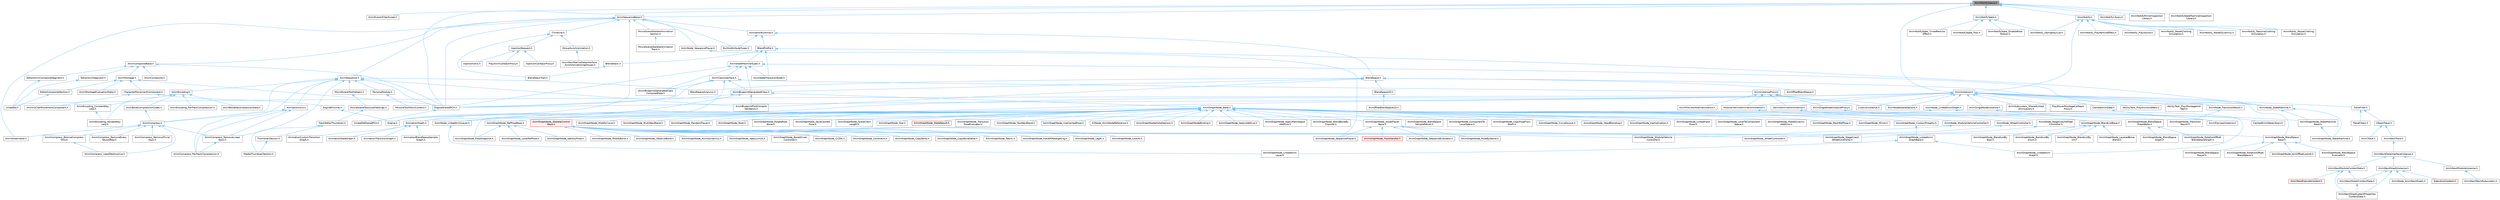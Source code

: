 digraph "AnimNotifyQueue.h"
{
 // INTERACTIVE_SVG=YES
 // LATEX_PDF_SIZE
  bgcolor="transparent";
  edge [fontname=Helvetica,fontsize=10,labelfontname=Helvetica,labelfontsize=10];
  node [fontname=Helvetica,fontsize=10,shape=box,height=0.2,width=0.4];
  Node1 [id="Node000001",label="AnimNotifyQueue.h",height=0.2,width=0.4,color="gray40", fillcolor="grey60", style="filled", fontcolor="black",tooltip=" "];
  Node1 -> Node2 [id="edge1_Node000001_Node000002",dir="back",color="steelblue1",style="solid",tooltip=" "];
  Node2 [id="Node000002",label="AnimEventsFilterScope.h",height=0.2,width=0.4,color="grey40", fillcolor="white", style="filled",URL="$db/d08/AnimEventsFilterScope_8h.html",tooltip=" "];
  Node1 -> Node3 [id="edge2_Node000001_Node000003",dir="back",color="steelblue1",style="solid",tooltip=" "];
  Node3 [id="Node000003",label="AnimInstance.h",height=0.2,width=0.4,color="grey40", fillcolor="white", style="filled",URL="$df/da0/AnimInstance_8h.html",tooltip=" "];
  Node3 -> Node4 [id="edge3_Node000003_Node000004",dir="back",color="steelblue1",style="solid",tooltip=" "];
  Node4 [id="Node000004",label="AbilityTask_PlayAnimAndWait.h",height=0.2,width=0.4,color="grey40", fillcolor="white", style="filled",URL="$d4/d50/AbilityTask__PlayAnimAndWait_8h.html",tooltip=" "];
  Node3 -> Node5 [id="edge4_Node000003_Node000005",dir="back",color="steelblue1",style="solid",tooltip=" "];
  Node5 [id="Node000005",label="AbilityTask_PlayMontageAnd\lWait.h",height=0.2,width=0.4,color="grey40", fillcolor="white", style="filled",URL="$de/d05/AbilityTask__PlayMontageAndWait_8h.html",tooltip=" "];
  Node3 -> Node6 [id="edge5_Node000003_Node000006",dir="back",color="steelblue1",style="solid",tooltip=" "];
  Node6 [id="Node000006",label="AnimNodeAlphaOptions.h",height=0.2,width=0.4,color="grey40", fillcolor="white", style="filled",URL="$df/d96/AnimNodeAlphaOptions_8h.html",tooltip=" "];
  Node3 -> Node7 [id="edge6_Node000003_Node000007",dir="back",color="steelblue1",style="solid",tooltip=" "];
  Node7 [id="Node000007",label="AnimNode_LinkedAnimGraph.h",height=0.2,width=0.4,color="grey40", fillcolor="white", style="filled",URL="$d8/d5e/AnimNode__LinkedAnimGraph_8h.html",tooltip=" "];
  Node7 -> Node8 [id="edge7_Node000007_Node000008",dir="back",color="steelblue1",style="solid",tooltip=" "];
  Node8 [id="Node000008",label="AnimGraphNode_LinkedAnim\lGraph.h",height=0.2,width=0.4,color="grey40", fillcolor="white", style="filled",URL="$da/dd5/AnimGraphNode__LinkedAnimGraph_8h.html",tooltip=" "];
  Node7 -> Node9 [id="edge8_Node000007_Node000009",dir="back",color="steelblue1",style="solid",tooltip=" "];
  Node9 [id="Node000009",label="AnimNode_LinkedAnimLayer.h",height=0.2,width=0.4,color="grey40", fillcolor="white", style="filled",URL="$da/d11/AnimNode__LinkedAnimLayer_8h.html",tooltip=" "];
  Node9 -> Node10 [id="edge9_Node000009_Node000010",dir="back",color="steelblue1",style="solid",tooltip=" "];
  Node10 [id="Node000010",label="AnimGraphNode_LinkedAnim\lLayer.h",height=0.2,width=0.4,color="grey40", fillcolor="white", style="filled",URL="$dc/d51/AnimGraphNode__LinkedAnimLayer_8h.html",tooltip=" "];
  Node3 -> Node9 [id="edge10_Node000003_Node000009",dir="back",color="steelblue1",style="solid",tooltip=" "];
  Node3 -> Node11 [id="edge11_Node000003_Node000011",dir="back",color="steelblue1",style="solid",tooltip=" "];
  Node11 [id="Node000011",label="AnimNode_StateMachine.h",height=0.2,width=0.4,color="grey40", fillcolor="white", style="filled",URL="$df/d8f/AnimNode__StateMachine_8h.html",tooltip=" "];
  Node11 -> Node12 [id="edge12_Node000011_Node000012",dir="back",color="steelblue1",style="solid",tooltip=" "];
  Node12 [id="Node000012",label="AnimGraphNode_StateMachine.h",height=0.2,width=0.4,color="grey40", fillcolor="white", style="filled",URL="$d9/d4d/AnimGraphNode__StateMachine_8h.html",tooltip=" "];
  Node11 -> Node13 [id="edge13_Node000011_Node000013",dir="back",color="steelblue1",style="solid",tooltip=" "];
  Node13 [id="Node000013",label="AnimGraphNode_StateMachine\lBase.h",height=0.2,width=0.4,color="grey40", fillcolor="white", style="filled",URL="$dc/d11/AnimGraphNode__StateMachineBase_8h.html",tooltip=" "];
  Node13 -> Node12 [id="edge14_Node000013_Node000012",dir="back",color="steelblue1",style="solid",tooltip=" "];
  Node3 -> Node14 [id="edge15_Node000003_Node000014",dir="back",color="steelblue1",style="solid",tooltip=" "];
  Node14 [id="Node000014",label="AnimNode_TransitionResult.h",height=0.2,width=0.4,color="grey40", fillcolor="white", style="filled",URL="$d7/d1b/AnimNode__TransitionResult_8h.html",tooltip=" "];
  Node14 -> Node15 [id="edge16_Node000014_Node000015",dir="back",color="steelblue1",style="solid",tooltip=" "];
  Node15 [id="Node000015",label="AnimGraphNode_Transition\lResult.h",height=0.2,width=0.4,color="grey40", fillcolor="white", style="filled",URL="$d7/d74/AnimGraphNode__TransitionResult_8h.html",tooltip=" "];
  Node3 -> Node16 [id="edge17_Node000003_Node000016",dir="back",color="steelblue1",style="solid",tooltip=" "];
  Node16 [id="Node000016",label="AnimSingleNodeInstance.h",height=0.2,width=0.4,color="grey40", fillcolor="white", style="filled",URL="$d1/df1/AnimSingleNodeInstance_8h.html",tooltip=" "];
  Node16 -> Node17 [id="edge18_Node000016_Node000017",dir="back",color="steelblue1",style="solid",tooltip=" "];
  Node17 [id="Node000017",label="AnimPreviewInstance.h",height=0.2,width=0.4,color="grey40", fillcolor="white", style="filled",URL="$d1/d84/AnimPreviewInstance_8h.html",tooltip=" "];
  Node3 -> Node18 [id="edge19_Node000003_Node000018",dir="back",color="steelblue1",style="solid",tooltip=" "];
  Node18 [id="Node000018",label="AnimSubsystem_SharedLinked\lAnimLayers.h",height=0.2,width=0.4,color="grey40", fillcolor="white", style="filled",URL="$d4/d47/AnimSubsystem__SharedLinkedAnimLayers_8h.html",tooltip=" "];
  Node3 -> Node19 [id="edge20_Node000003_Node000019",dir="back",color="steelblue1",style="solid",tooltip=" "];
  Node19 [id="Node000019",label="CachedAnimData.h",height=0.2,width=0.4,color="grey40", fillcolor="white", style="filled",URL="$dc/ddf/CachedAnimData_8h.html",tooltip=" "];
  Node19 -> Node20 [id="edge21_Node000019_Node000020",dir="back",color="steelblue1",style="solid",tooltip=" "];
  Node20 [id="Node000020",label="CachedAnimDataLibrary.h",height=0.2,width=0.4,color="grey40", fillcolor="white", style="filled",URL="$d2/dd7/CachedAnimDataLibrary_8h.html",tooltip=" "];
  Node3 -> Node21 [id="edge22_Node000003_Node000021",dir="back",color="steelblue1",style="solid",tooltip=" "];
  Node21 [id="Node000021",label="Engine.h",height=0.2,width=0.4,color="grey40", fillcolor="white", style="filled",URL="$d1/d34/Public_2Engine_8h.html",tooltip=" "];
  Node3 -> Node22 [id="edge23_Node000003_Node000022",dir="back",color="steelblue1",style="solid",tooltip=" "];
  Node22 [id="Node000022",label="EngineSharedPCH.h",height=0.2,width=0.4,color="grey40", fillcolor="white", style="filled",URL="$dc/dbb/EngineSharedPCH_8h.html",tooltip=" "];
  Node22 -> Node23 [id="edge24_Node000022_Node000023",dir="back",color="steelblue1",style="solid",tooltip=" "];
  Node23 [id="Node000023",label="UnrealEdSharedPCH.h",height=0.2,width=0.4,color="grey40", fillcolor="white", style="filled",URL="$d1/de6/UnrealEdSharedPCH_8h.html",tooltip=" "];
  Node3 -> Node24 [id="edge25_Node000003_Node000024",dir="back",color="steelblue1",style="solid",tooltip=" "];
  Node24 [id="Node000024",label="LiveLinkInstance.h",height=0.2,width=0.4,color="grey40", fillcolor="white", style="filled",URL="$d5/d97/LiveLinkInstance_8h.html",tooltip=" "];
  Node3 -> Node25 [id="edge26_Node000003_Node000025",dir="back",color="steelblue1",style="solid",tooltip=" "];
  Node25 [id="Node000025",label="ModularVehicleAnimationInstance.h",height=0.2,width=0.4,color="grey40", fillcolor="white", style="filled",URL="$d9/d14/ModularVehicleAnimationInstance_8h.html",tooltip=" "];
  Node25 -> Node26 [id="edge27_Node000025_Node000026",dir="back",color="steelblue1",style="solid",tooltip=" "];
  Node26 [id="Node000026",label="AnimNode_ModularVehicleController.h",height=0.2,width=0.4,color="grey40", fillcolor="white", style="filled",URL="$d8/d10/AnimNode__ModularVehicleController_8h.html",tooltip=" "];
  Node26 -> Node27 [id="edge28_Node000026_Node000027",dir="back",color="steelblue1",style="solid",tooltip=" "];
  Node27 [id="Node000027",label="AnimGraphNode_ModularVehicle\lController.h",height=0.2,width=0.4,color="grey40", fillcolor="white", style="filled",URL="$d3/d04/AnimGraphNode__ModularVehicleController_8h.html",tooltip=" "];
  Node3 -> Node28 [id="edge29_Node000003_Node000028",dir="back",color="steelblue1",style="solid",tooltip=" "];
  Node28 [id="Node000028",label="PlayMoverMontageCallback\lProxy.h",height=0.2,width=0.4,color="grey40", fillcolor="white", style="filled",URL="$d5/d5a/PlayMoverMontageCallbackProxy_8h.html",tooltip=" "];
  Node3 -> Node29 [id="edge30_Node000003_Node000029",dir="back",color="steelblue1",style="solid",tooltip=" "];
  Node29 [id="Node000029",label="TraceFilter.h",height=0.2,width=0.4,color="grey40", fillcolor="white", style="filled",URL="$de/dc1/TraceFilter_8h.html",tooltip=" "];
  Node29 -> Node30 [id="edge31_Node000029_Node000030",dir="back",color="steelblue1",style="solid",tooltip=" "];
  Node30 [id="Node000030",label="ObjectTrace.h",height=0.2,width=0.4,color="grey40", fillcolor="white", style="filled",URL="$d5/d70/ObjectTrace_8h.html",tooltip=" "];
  Node30 -> Node31 [id="edge32_Node000030_Node000031",dir="back",color="steelblue1",style="solid",tooltip=" "];
  Node31 [id="Node000031",label="AnimNextTrace.h",height=0.2,width=0.4,color="grey40", fillcolor="white", style="filled",URL="$d5/d1d/AnimNextTrace_8h.html",tooltip=" "];
  Node31 -> Node32 [id="edge33_Node000031_Node000032",dir="back",color="steelblue1",style="solid",tooltip=" "];
  Node32 [id="Node000032",label="AnimNextDataInterfaceInstance.h",height=0.2,width=0.4,color="grey40", fillcolor="white", style="filled",URL="$d4/dc0/AnimNextDataInterfaceInstance_8h.html",tooltip=" "];
  Node32 -> Node33 [id="edge34_Node000032_Node000033",dir="back",color="steelblue1",style="solid",tooltip=" "];
  Node33 [id="Node000033",label="AnimNextGraphInstance.h",height=0.2,width=0.4,color="grey40", fillcolor="white", style="filled",URL="$df/d5e/AnimNextGraphInstance_8h.html",tooltip=" "];
  Node33 -> Node34 [id="edge35_Node000033_Node000034",dir="back",color="steelblue1",style="solid",tooltip=" "];
  Node34 [id="Node000034",label="AnimNextGraphContextData.h",height=0.2,width=0.4,color="grey40", fillcolor="white", style="filled",URL="$d6/d0a/AnimNextGraphContextData_8h.html",tooltip=" "];
  Node34 -> Node35 [id="edge36_Node000034_Node000035",dir="back",color="steelblue1",style="solid",tooltip=" "];
  Node35 [id="Node000035",label="AnimNextGraphLatentProperties\lContextData.h",height=0.2,width=0.4,color="grey40", fillcolor="white", style="filled",URL="$da/d49/AnimNextGraphLatentPropertiesContextData_8h.html",tooltip=" "];
  Node33 -> Node35 [id="edge37_Node000033_Node000035",dir="back",color="steelblue1",style="solid",tooltip=" "];
  Node33 -> Node36 [id="edge38_Node000033_Node000036",dir="back",color="steelblue1",style="solid",tooltip=" "];
  Node36 [id="Node000036",label="AnimNode_AnimNextGraph.h",height=0.2,width=0.4,color="grey40", fillcolor="white", style="filled",URL="$d5/d20/AnimNode__AnimNextGraph_8h.html",tooltip=" "];
  Node33 -> Node37 [id="edge39_Node000033_Node000037",dir="back",color="steelblue1",style="solid",tooltip=" "];
  Node37 [id="Node000037",label="ExecutionContext.h",height=0.2,width=0.4,color="red", fillcolor="#FFF0F0", style="filled",URL="$d2/da1/ExecutionContext_8h.html",tooltip=" "];
  Node32 -> Node47 [id="edge40_Node000032_Node000047",dir="back",color="steelblue1",style="solid",tooltip=" "];
  Node47 [id="Node000047",label="AnimNextModuleContextData.h",height=0.2,width=0.4,color="grey40", fillcolor="white", style="filled",URL="$d8/d3c/AnimNextModuleContextData_8h.html",tooltip=" "];
  Node47 -> Node48 [id="edge41_Node000047_Node000048",dir="back",color="steelblue1",style="solid",tooltip=" "];
  Node48 [id="Node000048",label="AnimNextExecuteContext.h",height=0.2,width=0.4,color="red", fillcolor="#FFF0F0", style="filled",URL="$de/da5/AnimNextExecuteContext_8h.html",tooltip=" "];
  Node47 -> Node34 [id="edge42_Node000047_Node000034",dir="back",color="steelblue1",style="solid",tooltip=" "];
  Node47 -> Node35 [id="edge43_Node000047_Node000035",dir="back",color="steelblue1",style="solid",tooltip=" "];
  Node32 -> Node69 [id="edge44_Node000032_Node000069",dir="back",color="steelblue1",style="solid",tooltip=" "];
  Node69 [id="Node000069",label="AnimNextModuleInstance.h",height=0.2,width=0.4,color="grey40", fillcolor="white", style="filled",URL="$d7/dbe/AnimNextModuleInstance_8h.html",tooltip=" "];
  Node69 -> Node70 [id="edge45_Node000069_Node000070",dir="back",color="steelblue1",style="solid",tooltip=" "];
  Node70 [id="Node000070",label="AnimNextWorldSubsystem.h",height=0.2,width=0.4,color="grey40", fillcolor="white", style="filled",URL="$df/d2f/AnimNextWorldSubsystem_8h.html",tooltip=" "];
  Node30 -> Node71 [id="edge46_Node000030_Node000071",dir="back",color="steelblue1",style="solid",tooltip=" "];
  Node71 [id="Node000071",label="AnimTrace.h",height=0.2,width=0.4,color="grey40", fillcolor="white", style="filled",URL="$dd/d95/AnimTrace_8h.html",tooltip=" "];
  Node29 -> Node72 [id="edge47_Node000029_Node000072",dir="back",color="steelblue1",style="solid",tooltip=" "];
  Node72 [id="Node000072",label="TraceFilters.h",height=0.2,width=0.4,color="grey40", fillcolor="white", style="filled",URL="$de/dc9/TraceFilters_8h.html",tooltip=" "];
  Node3 -> Node73 [id="edge48_Node000003_Node000073",dir="back",color="steelblue1",style="solid",tooltip=" "];
  Node73 [id="Node000073",label="UnrealEd.h",height=0.2,width=0.4,color="grey40", fillcolor="white", style="filled",URL="$d2/d5f/UnrealEd_8h.html",tooltip=" "];
  Node3 -> Node74 [id="edge49_Node000003_Node000074",dir="back",color="steelblue1",style="solid",tooltip=" "];
  Node74 [id="Node000074",label="VehicleAnimationInstance.h",height=0.2,width=0.4,color="grey40", fillcolor="white", style="filled",URL="$d4/dc8/VehicleAnimationInstance_8h.html",tooltip=" "];
  Node74 -> Node75 [id="edge50_Node000074_Node000075",dir="back",color="steelblue1",style="solid",tooltip=" "];
  Node75 [id="Node000075",label="AnimNode_StageCoachWheel\lController.h",height=0.2,width=0.4,color="grey40", fillcolor="white", style="filled",URL="$d0/d68/AnimNode__StageCoachWheelController_8h.html",tooltip=" "];
  Node75 -> Node76 [id="edge51_Node000075_Node000076",dir="back",color="steelblue1",style="solid",tooltip=" "];
  Node76 [id="Node000076",label="AnimGraphNode_StageCoach\lWheelController.h",height=0.2,width=0.4,color="grey40", fillcolor="white", style="filled",URL="$d6/dbe/AnimGraphNode__StageCoachWheelController_8h.html",tooltip=" "];
  Node74 -> Node77 [id="edge52_Node000074_Node000077",dir="back",color="steelblue1",style="solid",tooltip=" "];
  Node77 [id="Node000077",label="AnimNode_WheelController.h",height=0.2,width=0.4,color="grey40", fillcolor="white", style="filled",URL="$d4/dbf/AnimNode__WheelController_8h.html",tooltip=" "];
  Node77 -> Node78 [id="edge53_Node000077_Node000078",dir="back",color="steelblue1",style="solid",tooltip=" "];
  Node78 [id="Node000078",label="AnimGraphNode_WheelController.h",height=0.2,width=0.4,color="grey40", fillcolor="white", style="filled",URL="$df/de4/AnimGraphNode__WheelController_8h.html",tooltip=" "];
  Node1 -> Node79 [id="edge54_Node000001_Node000079",dir="back",color="steelblue1",style="solid",tooltip=" "];
  Node79 [id="Node000079",label="AnimNotify.h",height=0.2,width=0.4,color="grey40", fillcolor="white", style="filled",URL="$d8/d9b/AnimNotify_8h.html",tooltip=" "];
  Node79 -> Node3 [id="edge55_Node000079_Node000003",dir="back",color="steelblue1",style="solid",tooltip=" "];
  Node79 -> Node80 [id="edge56_Node000079_Node000080",dir="back",color="steelblue1",style="solid",tooltip=" "];
  Node80 [id="Node000080",label="AnimNotify_GameplayCue.h",height=0.2,width=0.4,color="grey40", fillcolor="white", style="filled",URL="$da/d48/AnimNotify__GameplayCue_8h.html",tooltip=" "];
  Node79 -> Node81 [id="edge57_Node000079_Node000081",dir="back",color="steelblue1",style="solid",tooltip=" "];
  Node81 [id="Node000081",label="AnimNotify_PauseClothing\lSimulation.h",height=0.2,width=0.4,color="grey40", fillcolor="white", style="filled",URL="$db/dc5/AnimNotify__PauseClothingSimulation_8h.html",tooltip=" "];
  Node79 -> Node82 [id="edge58_Node000079_Node000082",dir="back",color="steelblue1",style="solid",tooltip=" "];
  Node82 [id="Node000082",label="AnimNotify_PlayParticleEffect.h",height=0.2,width=0.4,color="grey40", fillcolor="white", style="filled",URL="$d8/d6e/AnimNotify__PlayParticleEffect_8h.html",tooltip=" "];
  Node79 -> Node83 [id="edge59_Node000079_Node000083",dir="back",color="steelblue1",style="solid",tooltip=" "];
  Node83 [id="Node000083",label="AnimNotify_PlaySound.h",height=0.2,width=0.4,color="grey40", fillcolor="white", style="filled",URL="$de/dee/AnimNotify__PlaySound_8h.html",tooltip=" "];
  Node79 -> Node84 [id="edge60_Node000079_Node000084",dir="back",color="steelblue1",style="solid",tooltip=" "];
  Node84 [id="Node000084",label="AnimNotify_ResetClothing\lSimulation.h",height=0.2,width=0.4,color="grey40", fillcolor="white", style="filled",URL="$d8/daa/AnimNotify__ResetClothingSimulation_8h.html",tooltip=" "];
  Node79 -> Node85 [id="edge61_Node000079_Node000085",dir="back",color="steelblue1",style="solid",tooltip=" "];
  Node85 [id="Node000085",label="AnimNotify_ResetDynamics.h",height=0.2,width=0.4,color="grey40", fillcolor="white", style="filled",URL="$dd/da4/AnimNotify__ResetDynamics_8h.html",tooltip=" "];
  Node79 -> Node86 [id="edge62_Node000079_Node000086",dir="back",color="steelblue1",style="solid",tooltip=" "];
  Node86 [id="Node000086",label="AnimNotify_ResumeClothing\lSimulation.h",height=0.2,width=0.4,color="grey40", fillcolor="white", style="filled",URL="$d4/def/AnimNotify__ResumeClothingSimulation_8h.html",tooltip=" "];
  Node1 -> Node87 [id="edge63_Node000001_Node000087",dir="back",color="steelblue1",style="solid",tooltip=" "];
  Node87 [id="Node000087",label="AnimNotifyLibrary.h",height=0.2,width=0.4,color="grey40", fillcolor="white", style="filled",URL="$d0/d81/AnimNotifyLibrary_8h.html",tooltip=" "];
  Node1 -> Node88 [id="edge64_Node000001_Node000088",dir="back",color="steelblue1",style="solid",tooltip=" "];
  Node88 [id="Node000088",label="AnimNotifyMirrorInspection\lLibrary.h",height=0.2,width=0.4,color="grey40", fillcolor="white", style="filled",URL="$df/ddd/AnimNotifyMirrorInspectionLibrary_8h.html",tooltip=" "];
  Node1 -> Node89 [id="edge65_Node000001_Node000089",dir="back",color="steelblue1",style="solid",tooltip=" "];
  Node89 [id="Node000089",label="AnimNotifyState.h",height=0.2,width=0.4,color="grey40", fillcolor="white", style="filled",URL="$d1/db5/AnimNotifyState_8h.html",tooltip=" "];
  Node89 -> Node90 [id="edge66_Node000089_Node000090",dir="back",color="steelblue1",style="solid",tooltip=" "];
  Node90 [id="Node000090",label="AnimNotifyState_DisableRoot\lMotion.h",height=0.2,width=0.4,color="grey40", fillcolor="white", style="filled",URL="$d2/d78/AnimNotifyState__DisableRootMotion_8h.html",tooltip=" "];
  Node89 -> Node91 [id="edge67_Node000089_Node000091",dir="back",color="steelblue1",style="solid",tooltip=" "];
  Node91 [id="Node000091",label="AnimNotifyState_TimedParticle\lEffect.h",height=0.2,width=0.4,color="grey40", fillcolor="white", style="filled",URL="$d2/dd2/AnimNotifyState__TimedParticleEffect_8h.html",tooltip=" "];
  Node89 -> Node92 [id="edge68_Node000089_Node000092",dir="back",color="steelblue1",style="solid",tooltip=" "];
  Node92 [id="Node000092",label="AnimNotifyState_Trail.h",height=0.2,width=0.4,color="grey40", fillcolor="white", style="filled",URL="$dd/d77/AnimNotifyState__Trail_8h.html",tooltip=" "];
  Node89 -> Node80 [id="edge69_Node000089_Node000080",dir="back",color="steelblue1",style="solid",tooltip=" "];
  Node1 -> Node93 [id="edge70_Node000001_Node000093",dir="back",color="steelblue1",style="solid",tooltip=" "];
  Node93 [id="Node000093",label="AnimNotifyStateMachineInspection\lLibrary.h",height=0.2,width=0.4,color="grey40", fillcolor="white", style="filled",URL="$de/de3/AnimNotifyStateMachineInspectionLibrary_8h.html",tooltip=" "];
  Node1 -> Node94 [id="edge71_Node000001_Node000094",dir="back",color="steelblue1",style="solid",tooltip=" "];
  Node94 [id="Node000094",label="AnimSequenceBase.h",height=0.2,width=0.4,color="grey40", fillcolor="white", style="filled",URL="$db/d58/AnimSequenceBase_8h.html",tooltip=" "];
  Node94 -> Node95 [id="edge72_Node000094_Node000095",dir="back",color="steelblue1",style="solid",tooltip=" "];
  Node95 [id="Node000095",label="AnimCompositeBase.h",height=0.2,width=0.4,color="grey40", fillcolor="white", style="filled",URL="$de/dc9/AnimCompositeBase_8h.html",tooltip=" "];
  Node95 -> Node96 [id="edge73_Node000095_Node000096",dir="back",color="steelblue1",style="solid",tooltip=" "];
  Node96 [id="Node000096",label="AnimComposite.h",height=0.2,width=0.4,color="grey40", fillcolor="white", style="filled",URL="$d9/d4e/AnimComposite_8h.html",tooltip=" "];
  Node95 -> Node97 [id="edge74_Node000095_Node000097",dir="back",color="steelblue1",style="solid",tooltip=" "];
  Node97 [id="Node000097",label="AnimMontage.h",height=0.2,width=0.4,color="grey40", fillcolor="white", style="filled",URL="$d2/da0/AnimMontage_8h.html",tooltip=" "];
  Node97 -> Node98 [id="edge75_Node000097_Node000098",dir="back",color="steelblue1",style="solid",tooltip=" "];
  Node98 [id="Node000098",label="AnimMontageEvaluationState.h",height=0.2,width=0.4,color="grey40", fillcolor="white", style="filled",URL="$df/d9b/AnimMontageEvaluationState_8h.html",tooltip=" "];
  Node97 -> Node99 [id="edge76_Node000097_Node000099",dir="back",color="steelblue1",style="solid",tooltip=" "];
  Node99 [id="Node000099",label="CharacterMovementComponent.h",height=0.2,width=0.4,color="grey40", fillcolor="white", style="filled",URL="$d8/d84/CharacterMovementComponent_8h.html",tooltip=" "];
  Node99 -> Node100 [id="edge77_Node000099_Node000100",dir="back",color="steelblue1",style="solid",tooltip=" "];
  Node100 [id="Node000100",label="ArchVisCharMovementComponent.h",height=0.2,width=0.4,color="grey40", fillcolor="white", style="filled",URL="$db/dfd/ArchVisCharMovementComponent_8h.html",tooltip=" "];
  Node99 -> Node101 [id="edge78_Node000099_Node000101",dir="back",color="steelblue1",style="solid",tooltip=" "];
  Node101 [id="Node000101",label="EngineMinimal.h",height=0.2,width=0.4,color="grey40", fillcolor="white", style="filled",URL="$d0/d2c/EngineMinimal_8h.html",tooltip=" "];
  Node101 -> Node21 [id="edge79_Node000101_Node000021",dir="back",color="steelblue1",style="solid",tooltip=" "];
  Node97 -> Node102 [id="edge80_Node000097_Node000102",dir="back",color="steelblue1",style="solid",tooltip=" "];
  Node102 [id="Node000102",label="EditorCompositeSection.h",height=0.2,width=0.4,color="grey40", fillcolor="white", style="filled",URL="$d6/d7f/EditorCompositeSection_8h.html",tooltip=" "];
  Node102 -> Node73 [id="edge81_Node000102_Node000073",dir="back",color="steelblue1",style="solid",tooltip=" "];
  Node97 -> Node22 [id="edge82_Node000097_Node000022",dir="back",color="steelblue1",style="solid",tooltip=" "];
  Node95 -> Node103 [id="edge83_Node000095_Node000103",dir="back",color="steelblue1",style="solid",tooltip=" "];
  Node103 [id="Node000103",label="EditorAnimCompositeSegment.h",height=0.2,width=0.4,color="grey40", fillcolor="white", style="filled",URL="$d1/d66/EditorAnimCompositeSegment_8h.html",tooltip=" "];
  Node103 -> Node73 [id="edge84_Node000103_Node000073",dir="back",color="steelblue1",style="solid",tooltip=" "];
  Node95 -> Node104 [id="edge85_Node000095_Node000104",dir="back",color="steelblue1",style="solid",tooltip=" "];
  Node104 [id="Node000104",label="EditorAnimSegment.h",height=0.2,width=0.4,color="grey40", fillcolor="white", style="filled",URL="$d1/d6d/EditorAnimSegment_8h.html",tooltip=" "];
  Node104 -> Node73 [id="edge86_Node000104_Node000073",dir="back",color="steelblue1",style="solid",tooltip=" "];
  Node95 -> Node22 [id="edge87_Node000095_Node000022",dir="back",color="steelblue1",style="solid",tooltip=" "];
  Node94 -> Node105 [id="edge88_Node000094_Node000105",dir="back",color="steelblue1",style="solid",tooltip=" "];
  Node105 [id="Node000105",label="AnimNode_SequencePlayer.h",height=0.2,width=0.4,color="grey40", fillcolor="white", style="filled",URL="$d6/d7e/AnimNode__SequencePlayer_8h.html",tooltip=" "];
  Node105 -> Node106 [id="edge89_Node000105_Node000106",dir="back",color="steelblue1",style="solid",tooltip=" "];
  Node106 [id="Node000106",label="AnimGraphNode_SequencePlayer.h",height=0.2,width=0.4,color="grey40", fillcolor="white", style="filled",URL="$d2/d91/AnimGraphNode__SequencePlayer_8h.html",tooltip=" "];
  Node94 -> Node107 [id="edge90_Node000094_Node000107",dir="back",color="steelblue1",style="solid",tooltip=" "];
  Node107 [id="Node000107",label="AnimSequence.h",height=0.2,width=0.4,color="grey40", fillcolor="white", style="filled",URL="$d0/d8a/AnimSequence_8h.html",tooltip=" "];
  Node107 -> Node108 [id="edge91_Node000107_Node000108",dir="back",color="steelblue1",style="solid",tooltip=" "];
  Node108 [id="Node000108",label="AnimBlueprintPostCompile\lValidation.h",height=0.2,width=0.4,color="grey40", fillcolor="white", style="filled",URL="$de/d1b/AnimBlueprintPostCompileValidation_8h.html",tooltip=" "];
  Node107 -> Node109 [id="edge92_Node000107_Node000109",dir="back",color="steelblue1",style="solid",tooltip=" "];
  Node109 [id="Node000109",label="AnimCompress.h",height=0.2,width=0.4,color="grey40", fillcolor="white", style="filled",URL="$dd/d6d/AnimCompress_8h.html",tooltip=" "];
  Node109 -> Node110 [id="edge93_Node000109_Node000110",dir="back",color="steelblue1",style="solid",tooltip=" "];
  Node110 [id="Node000110",label="AnimCompress_BitwiseCompress\lOnly.h",height=0.2,width=0.4,color="grey40", fillcolor="white", style="filled",URL="$df/dd5/AnimCompress__BitwiseCompressOnly_8h.html",tooltip=" "];
  Node110 -> Node111 [id="edge94_Node000110_Node000111",dir="back",color="steelblue1",style="solid",tooltip=" "];
  Node111 [id="Node000111",label="AnimCompress_LeastDestructive.h",height=0.2,width=0.4,color="grey40", fillcolor="white", style="filled",URL="$da/d93/AnimCompress__LeastDestructive_8h.html",tooltip=" "];
  Node109 -> Node111 [id="edge95_Node000109_Node000111",dir="back",color="steelblue1",style="solid",tooltip=" "];
  Node109 -> Node112 [id="edge96_Node000109_Node000112",dir="back",color="steelblue1",style="solid",tooltip=" "];
  Node112 [id="Node000112",label="AnimCompress_RemoveEvery\lSecondKey.h",height=0.2,width=0.4,color="grey40", fillcolor="white", style="filled",URL="$d6/dc2/AnimCompress__RemoveEverySecondKey_8h.html",tooltip=" "];
  Node109 -> Node113 [id="edge97_Node000109_Node000113",dir="back",color="steelblue1",style="solid",tooltip=" "];
  Node113 [id="Node000113",label="AnimCompress_RemoveLinear\lKeys.h",height=0.2,width=0.4,color="grey40", fillcolor="white", style="filled",URL="$d1/d0a/AnimCompress__RemoveLinearKeys_8h.html",tooltip=" "];
  Node113 -> Node114 [id="edge98_Node000113_Node000114",dir="back",color="steelblue1",style="solid",tooltip=" "];
  Node114 [id="Node000114",label="AnimCompress_PerTrackCompression.h",height=0.2,width=0.4,color="grey40", fillcolor="white", style="filled",URL="$d1/d22/AnimCompress__PerTrackCompression_8h.html",tooltip=" "];
  Node109 -> Node115 [id="edge99_Node000109_Node000115",dir="back",color="steelblue1",style="solid",tooltip=" "];
  Node115 [id="Node000115",label="AnimCompress_RemoveTrivial\lKeys.h",height=0.2,width=0.4,color="grey40", fillcolor="white", style="filled",URL="$d0/d60/AnimCompress__RemoveTrivialKeys_8h.html",tooltip=" "];
  Node109 -> Node116 [id="edge100_Node000109_Node000116",dir="back",color="steelblue1",style="solid",tooltip=" "];
  Node116 [id="Node000116",label="AnimStreamable.h",height=0.2,width=0.4,color="grey40", fillcolor="white", style="filled",URL="$d1/d46/AnimStreamable_8h.html",tooltip=" "];
  Node107 -> Node114 [id="edge101_Node000107_Node000114",dir="back",color="steelblue1",style="solid",tooltip=" "];
  Node107 -> Node113 [id="edge102_Node000107_Node000113",dir="back",color="steelblue1",style="solid",tooltip=" "];
  Node107 -> Node117 [id="edge103_Node000107_Node000117",dir="back",color="steelblue1",style="solid",tooltip=" "];
  Node117 [id="Node000117",label="AnimEncoding.h",height=0.2,width=0.4,color="grey40", fillcolor="white", style="filled",URL="$d9/dfd/AnimEncoding_8h.html",tooltip=" "];
  Node117 -> Node118 [id="edge104_Node000117_Node000118",dir="back",color="steelblue1",style="solid",tooltip=" "];
  Node118 [id="Node000118",label="AnimBoneCompressionCodec.h",height=0.2,width=0.4,color="grey40", fillcolor="white", style="filled",URL="$dd/dc3/AnimBoneCompressionCodec_8h.html",tooltip=" "];
  Node118 -> Node109 [id="edge105_Node000118_Node000109",dir="back",color="steelblue1",style="solid",tooltip=" "];
  Node117 -> Node119 [id="edge106_Node000117_Node000119",dir="back",color="steelblue1",style="solid",tooltip=" "];
  Node119 [id="Node000119",label="AnimBoneDecompressionData.h",height=0.2,width=0.4,color="grey40", fillcolor="white", style="filled",URL="$d9/d92/AnimBoneDecompressionData_8h.html",tooltip=" "];
  Node117 -> Node120 [id="edge107_Node000117_Node000120",dir="back",color="steelblue1",style="solid",tooltip=" "];
  Node120 [id="Node000120",label="AnimEncoding_ConstantKey\lLerp.h",height=0.2,width=0.4,color="grey40", fillcolor="white", style="filled",URL="$d8/d74/AnimEncoding__ConstantKeyLerp_8h.html",tooltip=" "];
  Node120 -> Node121 [id="edge108_Node000120_Node000121",dir="back",color="steelblue1",style="solid",tooltip=" "];
  Node121 [id="Node000121",label="AnimEncoding_VariableKey\lLerp.h",height=0.2,width=0.4,color="grey40", fillcolor="white", style="filled",URL="$d7/d4b/AnimEncoding__VariableKeyLerp_8h.html",tooltip=" "];
  Node117 -> Node122 [id="edge109_Node000117_Node000122",dir="back",color="steelblue1",style="solid",tooltip=" "];
  Node122 [id="Node000122",label="AnimEncoding_PerTrackCompression.h",height=0.2,width=0.4,color="grey40", fillcolor="white", style="filled",URL="$dc/d27/AnimEncoding__PerTrackCompression_8h.html",tooltip=" "];
  Node117 -> Node121 [id="edge110_Node000117_Node000121",dir="back",color="steelblue1",style="solid",tooltip=" "];
  Node107 -> Node123 [id="edge111_Node000107_Node000123",dir="back",color="steelblue1",style="solid",tooltip=" "];
  Node123 [id="Node000123",label="AnimationUtils.h",height=0.2,width=0.4,color="grey40", fillcolor="white", style="filled",URL="$d6/db6/AnimationUtils_8h.html",tooltip=" "];
  Node123 -> Node109 [id="edge112_Node000123_Node000109",dir="back",color="steelblue1",style="solid",tooltip=" "];
  Node123 -> Node114 [id="edge113_Node000123_Node000114",dir="back",color="steelblue1",style="solid",tooltip=" "];
  Node123 -> Node113 [id="edge114_Node000123_Node000113",dir="back",color="steelblue1",style="solid",tooltip=" "];
  Node107 -> Node124 [id="edge115_Node000107_Node000124",dir="back",color="steelblue1",style="solid",tooltip=" "];
  Node124 [id="Node000124",label="BlendSpaceAnalysis.h",height=0.2,width=0.4,color="grey40", fillcolor="white", style="filled",URL="$d7/daf/BlendSpaceAnalysis_8h.html",tooltip=" "];
  Node107 -> Node22 [id="edge116_Node000107_Node000022",dir="back",color="steelblue1",style="solid",tooltip=" "];
  Node107 -> Node125 [id="edge117_Node000107_Node000125",dir="back",color="steelblue1",style="solid",tooltip=" "];
  Node125 [id="Node000125",label="MovieSceneToolHelpers.h",height=0.2,width=0.4,color="grey40", fillcolor="white", style="filled",URL="$d4/d0e/MovieSceneToolHelpers_8h.html",tooltip=" "];
  Node125 -> Node126 [id="edge118_Node000125_Node000126",dir="back",color="steelblue1",style="solid",tooltip=" "];
  Node126 [id="Node000126",label="MovieSceneToolsUserSettings.h",height=0.2,width=0.4,color="grey40", fillcolor="white", style="filled",URL="$d5/dab/MovieSceneToolsUserSettings_8h.html",tooltip=" "];
  Node126 -> Node127 [id="edge119_Node000126_Node000127",dir="back",color="steelblue1",style="solid",tooltip=" "];
  Node127 [id="Node000127",label="TrackEditorThumbnail.h",height=0.2,width=0.4,color="grey40", fillcolor="white", style="filled",URL="$d6/d44/TrackEditorThumbnail_8h.html",tooltip=" "];
  Node127 -> Node128 [id="edge120_Node000127_Node000128",dir="back",color="steelblue1",style="solid",tooltip=" "];
  Node128 [id="Node000128",label="MediaThumbnailSection.h",height=0.2,width=0.4,color="grey40", fillcolor="white", style="filled",URL="$d8/dfe/MediaThumbnailSection_8h.html",tooltip=" "];
  Node127 -> Node129 [id="edge121_Node000127_Node000129",dir="back",color="steelblue1",style="solid",tooltip=" "];
  Node129 [id="Node000129",label="ThumbnailSection.h",height=0.2,width=0.4,color="grey40", fillcolor="white", style="filled",URL="$de/daf/ThumbnailSection_8h.html",tooltip=" "];
  Node129 -> Node128 [id="edge122_Node000129_Node000128",dir="back",color="steelblue1",style="solid",tooltip=" "];
  Node107 -> Node130 [id="edge123_Node000107_Node000130",dir="back",color="steelblue1",style="solid",tooltip=" "];
  Node130 [id="Node000130",label="PersonaModule.h",height=0.2,width=0.4,color="grey40", fillcolor="white", style="filled",URL="$de/d74/PersonaModule_8h.html",tooltip=" "];
  Node130 -> Node131 [id="edge124_Node000130_Node000131",dir="back",color="steelblue1",style="solid",tooltip=" "];
  Node131 [id="Node000131",label="PersonaToolMenuContext.h",height=0.2,width=0.4,color="grey40", fillcolor="white", style="filled",URL="$d6/d6c/PersonaToolMenuContext_8h.html",tooltip=" "];
  Node94 -> Node116 [id="edge125_Node000094_Node000116",dir="back",color="steelblue1",style="solid",tooltip=" "];
  Node94 -> Node132 [id="edge126_Node000094_Node000132",dir="back",color="steelblue1",style="solid",tooltip=" "];
  Node132 [id="Node000132",label="AnimationRuntime.h",height=0.2,width=0.4,color="grey40", fillcolor="white", style="filled",URL="$da/d93/AnimationRuntime_8h.html",tooltip=" "];
  Node132 -> Node133 [id="edge127_Node000132_Node000133",dir="back",color="steelblue1",style="solid",tooltip=" "];
  Node133 [id="Node000133",label="BlendProfile.h",height=0.2,width=0.4,color="grey40", fillcolor="white", style="filled",URL="$d6/d9c/BlendProfile_8h.html",tooltip=" "];
  Node133 -> Node11 [id="edge128_Node000133_Node000011",dir="back",color="steelblue1",style="solid",tooltip=" "];
  Node133 -> Node134 [id="edge129_Node000133_Node000134",dir="back",color="steelblue1",style="solid",tooltip=" "];
  Node134 [id="Node000134",label="AnimStateMachineTypes.h",height=0.2,width=0.4,color="grey40", fillcolor="white", style="filled",URL="$d2/dc8/AnimStateMachineTypes_8h.html",tooltip=" "];
  Node134 -> Node135 [id="edge130_Node000134_Node000135",dir="back",color="steelblue1",style="solid",tooltip=" "];
  Node135 [id="Node000135",label="AnimBlueprintGeneratedClass.h",height=0.2,width=0.4,color="grey40", fillcolor="white", style="filled",URL="$dc/d81/AnimBlueprintGeneratedClass_8h.html",tooltip=" "];
  Node135 -> Node108 [id="edge131_Node000135_Node000108",dir="back",color="steelblue1",style="solid",tooltip=" "];
  Node135 -> Node136 [id="edge132_Node000135_Node000136",dir="back",color="steelblue1",style="solid",tooltip=" "];
  Node136 [id="Node000136",label="AnimGraphNode_Base.h",height=0.2,width=0.4,color="grey40", fillcolor="white", style="filled",URL="$d0/dfb/AnimGraphNode__Base_8h.html",tooltip=" "];
  Node136 -> Node137 [id="edge133_Node000136_Node000137",dir="back",color="steelblue1",style="solid",tooltip=" "];
  Node137 [id="Node000137",label="AnimGraphNodeAlphaOptions.h",height=0.2,width=0.4,color="grey40", fillcolor="white", style="filled",URL="$d6/df6/AnimGraphNodeAlphaOptions_8h.html",tooltip=" "];
  Node136 -> Node138 [id="edge134_Node000136_Node000138",dir="back",color="steelblue1",style="solid",tooltip=" "];
  Node138 [id="Node000138",label="AnimGraphNodeBinding.h",height=0.2,width=0.4,color="grey40", fillcolor="white", style="filled",URL="$d6/d3b/AnimGraphNodeBinding_8h.html",tooltip=" "];
  Node136 -> Node139 [id="edge135_Node000136_Node000139",dir="back",color="steelblue1",style="solid",tooltip=" "];
  Node139 [id="Node000139",label="AnimGraphNode_ApplyAdditive.h",height=0.2,width=0.4,color="grey40", fillcolor="white", style="filled",URL="$da/d67/AnimGraphNode__ApplyAdditive_8h.html",tooltip=" "];
  Node136 -> Node140 [id="edge136_Node000136_Node000140",dir="back",color="steelblue1",style="solid",tooltip=" "];
  Node140 [id="Node000140",label="AnimGraphNode_ApplyMeshSpace\lAdditive.h",height=0.2,width=0.4,color="grey40", fillcolor="white", style="filled",URL="$dd/dc4/AnimGraphNode__ApplyMeshSpaceAdditive_8h.html",tooltip=" "];
  Node136 -> Node141 [id="edge137_Node000136_Node000141",dir="back",color="steelblue1",style="solid",tooltip=" "];
  Node141 [id="Node000141",label="AnimGraphNode_AssetPlayer\lBase.h",height=0.2,width=0.4,color="grey40", fillcolor="white", style="filled",URL="$d1/d4f/AnimGraphNode__AssetPlayerBase_8h.html",tooltip=" "];
  Node141 -> Node142 [id="edge138_Node000141_Node000142",dir="back",color="steelblue1",style="solid",tooltip=" "];
  Node142 [id="Node000142",label="AnimGraphNode_BlendSpace\lBase.h",height=0.2,width=0.4,color="grey40", fillcolor="white", style="filled",URL="$d7/d6d/AnimGraphNode__BlendSpaceBase_8h.html",tooltip=" "];
  Node142 -> Node143 [id="edge139_Node000142_Node000143",dir="back",color="steelblue1",style="solid",tooltip=" "];
  Node143 [id="Node000143",label="AnimGraphNode_AimOffsetLookAt.h",height=0.2,width=0.4,color="grey40", fillcolor="white", style="filled",URL="$d2/daa/AnimGraphNode__AimOffsetLookAt_8h.html",tooltip=" "];
  Node142 -> Node144 [id="edge140_Node000142_Node000144",dir="back",color="steelblue1",style="solid",tooltip=" "];
  Node144 [id="Node000144",label="AnimGraphNode_BlendSpace\lEvaluator.h",height=0.2,width=0.4,color="grey40", fillcolor="white", style="filled",URL="$d0/d5d/AnimGraphNode__BlendSpaceEvaluator_8h.html",tooltip=" "];
  Node142 -> Node145 [id="edge141_Node000142_Node000145",dir="back",color="steelblue1",style="solid",tooltip=" "];
  Node145 [id="Node000145",label="AnimGraphNode_BlendSpace\lPlayer.h",height=0.2,width=0.4,color="grey40", fillcolor="white", style="filled",URL="$d2/d22/AnimGraphNode__BlendSpacePlayer_8h.html",tooltip=" "];
  Node142 -> Node146 [id="edge142_Node000142_Node000146",dir="back",color="steelblue1",style="solid",tooltip=" "];
  Node146 [id="Node000146",label="AnimGraphNode_RotationOffset\lBlendSpace.h",height=0.2,width=0.4,color="grey40", fillcolor="white", style="filled",URL="$dc/dd5/AnimGraphNode__RotationOffsetBlendSpace_8h.html",tooltip=" "];
  Node141 -> Node147 [id="edge143_Node000141_Node000147",dir="back",color="steelblue1",style="solid",tooltip=" "];
  Node147 [id="Node000147",label="AnimGraphNode_PoseByName.h",height=0.2,width=0.4,color="grey40", fillcolor="white", style="filled",URL="$d7/d02/AnimGraphNode__PoseByName_8h.html",tooltip=" "];
  Node141 -> Node148 [id="edge144_Node000141_Node000148",dir="back",color="steelblue1",style="solid",tooltip=" "];
  Node148 [id="Node000148",label="AnimGraphNode_PoseHandler.h",height=0.2,width=0.4,color="red", fillcolor="#FFF0F0", style="filled",URL="$df/dfb/AnimGraphNode__PoseHandler_8h.html",tooltip=" "];
  Node141 -> Node151 [id="edge145_Node000141_Node000151",dir="back",color="steelblue1",style="solid",tooltip=" "];
  Node151 [id="Node000151",label="AnimGraphNode_SequenceEvaluator.h",height=0.2,width=0.4,color="grey40", fillcolor="white", style="filled",URL="$d1/d1c/AnimGraphNode__SequenceEvaluator_8h.html",tooltip=" "];
  Node141 -> Node106 [id="edge146_Node000141_Node000106",dir="back",color="steelblue1",style="solid",tooltip=" "];
  Node136 -> Node152 [id="edge147_Node000136_Node000152",dir="back",color="steelblue1",style="solid",tooltip=" "];
  Node152 [id="Node000152",label="AnimGraphNode_BlendBoneBy\lChannel.h",height=0.2,width=0.4,color="grey40", fillcolor="white", style="filled",URL="$de/da9/AnimGraphNode__BlendBoneByChannel_8h.html",tooltip=" "];
  Node136 -> Node153 [id="edge148_Node000136_Node000153",dir="back",color="steelblue1",style="solid",tooltip=" "];
  Node153 [id="Node000153",label="AnimGraphNode_BlendListBase.h",height=0.2,width=0.4,color="grey40", fillcolor="white", style="filled",URL="$d7/d20/AnimGraphNode__BlendListBase_8h.html",tooltip=" "];
  Node153 -> Node154 [id="edge149_Node000153_Node000154",dir="back",color="steelblue1",style="solid",tooltip=" "];
  Node154 [id="Node000154",label="AnimGraphNode_BlendListBy\lBool.h",height=0.2,width=0.4,color="grey40", fillcolor="white", style="filled",URL="$d9/d9d/AnimGraphNode__BlendListByBool_8h.html",tooltip=" "];
  Node153 -> Node155 [id="edge150_Node000153_Node000155",dir="back",color="steelblue1",style="solid",tooltip=" "];
  Node155 [id="Node000155",label="AnimGraphNode_BlendListBy\lEnum.h",height=0.2,width=0.4,color="grey40", fillcolor="white", style="filled",URL="$de/d60/AnimGraphNode__BlendListByEnum_8h.html",tooltip=" "];
  Node153 -> Node156 [id="edge151_Node000153_Node000156",dir="back",color="steelblue1",style="solid",tooltip=" "];
  Node156 [id="Node000156",label="AnimGraphNode_BlendListBy\lInt.h",height=0.2,width=0.4,color="grey40", fillcolor="white", style="filled",URL="$dc/df2/AnimGraphNode__BlendListByInt_8h.html",tooltip=" "];
  Node153 -> Node157 [id="edge152_Node000153_Node000157",dir="back",color="steelblue1",style="solid",tooltip=" "];
  Node157 [id="Node000157",label="AnimGraphNode_LayeredBone\lBlend.h",height=0.2,width=0.4,color="grey40", fillcolor="white", style="filled",URL="$d2/d01/AnimGraphNode__LayeredBoneBlend_8h.html",tooltip=" "];
  Node136 -> Node158 [id="edge153_Node000136_Node000158",dir="back",color="steelblue1",style="solid",tooltip=" "];
  Node158 [id="Node000158",label="AnimGraphNode_BlendSpace\lGraphBase.h",height=0.2,width=0.4,color="grey40", fillcolor="white", style="filled",URL="$d6/d44/AnimGraphNode__BlendSpaceGraphBase_8h.html",tooltip=" "];
  Node158 -> Node159 [id="edge154_Node000158_Node000159",dir="back",color="steelblue1",style="solid",tooltip=" "];
  Node159 [id="Node000159",label="AnimGraphNode_BlendSpace\lGraph.h",height=0.2,width=0.4,color="grey40", fillcolor="white", style="filled",URL="$d7/d81/AnimGraphNode__BlendSpaceGraph_8h.html",tooltip=" "];
  Node158 -> Node160 [id="edge155_Node000158_Node000160",dir="back",color="steelblue1",style="solid",tooltip=" "];
  Node160 [id="Node000160",label="AnimGraphNode_RotationOffset\lBlendSpaceGraph.h",height=0.2,width=0.4,color="grey40", fillcolor="white", style="filled",URL="$d0/d4c/AnimGraphNode__RotationOffsetBlendSpaceGraph_8h.html",tooltip=" "];
  Node136 -> Node161 [id="edge156_Node000136_Node000161",dir="back",color="steelblue1",style="solid",tooltip=" "];
  Node161 [id="Node000161",label="AnimGraphNode_BlendSpace\lSampleResult.h",height=0.2,width=0.4,color="grey40", fillcolor="white", style="filled",URL="$de/df8/AnimGraphNode__BlendSpaceSampleResult_8h.html",tooltip=" "];
  Node136 -> Node162 [id="edge157_Node000136_Node000162",dir="back",color="steelblue1",style="solid",tooltip=" "];
  Node162 [id="Node000162",label="AnimGraphNode_ComponentTo\lLocalSpace.h",height=0.2,width=0.4,color="grey40", fillcolor="white", style="filled",URL="$d1/d3f/AnimGraphNode__ComponentToLocalSpace_8h.html",tooltip=" "];
  Node136 -> Node163 [id="edge158_Node000136_Node000163",dir="back",color="steelblue1",style="solid",tooltip=" "];
  Node163 [id="Node000163",label="AnimGraphNode_CopyPoseFrom\lMesh.h",height=0.2,width=0.4,color="grey40", fillcolor="white", style="filled",URL="$d6/d71/AnimGraphNode__CopyPoseFromMesh_8h.html",tooltip=" "];
  Node136 -> Node164 [id="edge159_Node000136_Node000164",dir="back",color="steelblue1",style="solid",tooltip=" "];
  Node164 [id="Node000164",label="AnimGraphNode_CurveSource.h",height=0.2,width=0.4,color="grey40", fillcolor="white", style="filled",URL="$dc/de5/AnimGraphNode__CurveSource_8h.html",tooltip=" "];
  Node136 -> Node165 [id="edge160_Node000136_Node000165",dir="back",color="steelblue1",style="solid",tooltip=" "];
  Node165 [id="Node000165",label="AnimGraphNode_CustomProperty.h",height=0.2,width=0.4,color="grey40", fillcolor="white", style="filled",URL="$d8/d3f/AnimGraphNode__CustomProperty_8h.html",tooltip=" "];
  Node165 -> Node166 [id="edge161_Node000165_Node000166",dir="back",color="steelblue1",style="solid",tooltip=" "];
  Node166 [id="Node000166",label="AnimGraphNode_LinkedAnim\lGraphBase.h",height=0.2,width=0.4,color="grey40", fillcolor="white", style="filled",URL="$d5/de1/AnimGraphNode__LinkedAnimGraphBase_8h.html",tooltip=" "];
  Node166 -> Node8 [id="edge162_Node000166_Node000008",dir="back",color="steelblue1",style="solid",tooltip=" "];
  Node166 -> Node10 [id="edge163_Node000166_Node000010",dir="back",color="steelblue1",style="solid",tooltip=" "];
  Node136 -> Node167 [id="edge164_Node000136_Node000167",dir="back",color="steelblue1",style="solid",tooltip=" "];
  Node167 [id="Node000167",label="AnimGraphNode_DeadBlending.h",height=0.2,width=0.4,color="grey40", fillcolor="white", style="filled",URL="$d8/d73/AnimGraphNode__DeadBlending_8h.html",tooltip=" "];
  Node136 -> Node168 [id="edge165_Node000136_Node000168",dir="back",color="steelblue1",style="solid",tooltip=" "];
  Node168 [id="Node000168",label="AnimGraphNode_Inertialization.h",height=0.2,width=0.4,color="grey40", fillcolor="white", style="filled",URL="$d7/d66/AnimGraphNode__Inertialization_8h.html",tooltip=" "];
  Node136 -> Node169 [id="edge166_Node000136_Node000169",dir="back",color="steelblue1",style="solid",tooltip=" "];
  Node169 [id="Node000169",label="AnimGraphNode_LinkedInput\lPose.h",height=0.2,width=0.4,color="grey40", fillcolor="white", style="filled",URL="$d7/d8c/AnimGraphNode__LinkedInputPose_8h.html",tooltip=" "];
  Node136 -> Node170 [id="edge167_Node000136_Node000170",dir="back",color="steelblue1",style="solid",tooltip=" "];
  Node170 [id="Node000170",label="AnimGraphNode_LocalToComponent\lSpace.h",height=0.2,width=0.4,color="grey40", fillcolor="white", style="filled",URL="$d6/d01/AnimGraphNode__LocalToComponentSpace_8h.html",tooltip=" "];
  Node136 -> Node171 [id="edge168_Node000136_Node000171",dir="back",color="steelblue1",style="solid",tooltip=" "];
  Node171 [id="Node000171",label="AnimGraphNode_MakeDynamic\lAdditive.h",height=0.2,width=0.4,color="grey40", fillcolor="white", style="filled",URL="$d4/dc9/AnimGraphNode__MakeDynamicAdditive_8h.html",tooltip=" "];
  Node136 -> Node172 [id="edge169_Node000136_Node000172",dir="back",color="steelblue1",style="solid",tooltip=" "];
  Node172 [id="Node000172",label="AnimGraphNode_MeshRefPose.h",height=0.2,width=0.4,color="grey40", fillcolor="white", style="filled",URL="$d3/d58/AnimGraphNode__MeshRefPose_8h.html",tooltip=" "];
  Node136 -> Node173 [id="edge170_Node000136_Node000173",dir="back",color="steelblue1",style="solid",tooltip=" "];
  Node173 [id="Node000173",label="AnimGraphNode_Mirror.h",height=0.2,width=0.4,color="grey40", fillcolor="white", style="filled",URL="$de/d96/AnimGraphNode__Mirror_8h.html",tooltip=" "];
  Node136 -> Node174 [id="edge171_Node000136_Node000174",dir="back",color="steelblue1",style="solid",tooltip=" "];
  Node174 [id="Node000174",label="AnimGraphNode_ModifyCurve.h",height=0.2,width=0.4,color="grey40", fillcolor="white", style="filled",URL="$d5/d09/AnimGraphNode__ModifyCurve_8h.html",tooltip=" "];
  Node136 -> Node175 [id="edge172_Node000136_Node000175",dir="back",color="steelblue1",style="solid",tooltip=" "];
  Node175 [id="Node000175",label="AnimGraphNode_MultiWayBlend.h",height=0.2,width=0.4,color="grey40", fillcolor="white", style="filled",URL="$dd/dcb/AnimGraphNode__MultiWayBlend_8h.html",tooltip=" "];
  Node136 -> Node176 [id="edge173_Node000136_Node000176",dir="back",color="steelblue1",style="solid",tooltip=" "];
  Node176 [id="Node000176",label="AnimGraphNode_PoseSnapshot.h",height=0.2,width=0.4,color="grey40", fillcolor="white", style="filled",URL="$d1/d92/AnimGraphNode__PoseSnapshot_8h.html",tooltip=" "];
  Node136 -> Node177 [id="edge174_Node000136_Node000177",dir="back",color="steelblue1",style="solid",tooltip=" "];
  Node177 [id="Node000177",label="AnimGraphNode_RandomPlayer.h",height=0.2,width=0.4,color="grey40", fillcolor="white", style="filled",URL="$dc/d48/AnimGraphNode__RandomPlayer_8h.html",tooltip=" "];
  Node136 -> Node178 [id="edge175_Node000136_Node000178",dir="back",color="steelblue1",style="solid",tooltip=" "];
  Node178 [id="Node000178",label="AnimGraphNode_RefPoseBase.h",height=0.2,width=0.4,color="grey40", fillcolor="white", style="filled",URL="$d8/d34/AnimGraphNode__RefPoseBase_8h.html",tooltip=" "];
  Node178 -> Node179 [id="edge176_Node000178_Node000179",dir="back",color="steelblue1",style="solid",tooltip=" "];
  Node179 [id="Node000179",label="AnimGraphNode_IdentityPose.h",height=0.2,width=0.4,color="grey40", fillcolor="white", style="filled",URL="$d8/dac/AnimGraphNode__IdentityPose_8h.html",tooltip=" "];
  Node178 -> Node180 [id="edge177_Node000178_Node000180",dir="back",color="steelblue1",style="solid",tooltip=" "];
  Node180 [id="Node000180",label="AnimGraphNode_LocalRefPose.h",height=0.2,width=0.4,color="grey40", fillcolor="white", style="filled",URL="$df/d6f/AnimGraphNode__LocalRefPose_8h.html",tooltip=" "];
  Node178 -> Node176 [id="edge178_Node000178_Node000176",dir="back",color="steelblue1",style="solid",tooltip=" "];
  Node136 -> Node181 [id="edge179_Node000136_Node000181",dir="back",color="steelblue1",style="solid",tooltip=" "];
  Node181 [id="Node000181",label="AnimGraphNode_Root.h",height=0.2,width=0.4,color="grey40", fillcolor="white", style="filled",URL="$d2/d39/AnimGraphNode__Root_8h.html",tooltip=" "];
  Node136 -> Node182 [id="edge180_Node000136_Node000182",dir="back",color="steelblue1",style="solid",tooltip=" "];
  Node182 [id="Node000182",label="AnimGraphNode_RotateRoot\lBone.h",height=0.2,width=0.4,color="grey40", fillcolor="white", style="filled",URL="$d4/de0/AnimGraphNode__RotateRootBone_8h.html",tooltip=" "];
  Node136 -> Node183 [id="edge181_Node000136_Node000183",dir="back",color="steelblue1",style="solid",tooltip=" "];
  Node183 [id="Node000183",label="AnimGraphNode_SaveCached\lPose.h",height=0.2,width=0.4,color="grey40", fillcolor="white", style="filled",URL="$df/d5e/AnimGraphNode__SaveCachedPose_8h.html",tooltip=" "];
  Node136 -> Node184 [id="edge182_Node000136_Node000184",dir="back",color="steelblue1",style="solid",tooltip=" "];
  Node184 [id="Node000184",label="AnimGraphNode_ScaleChain\lLength.h",height=0.2,width=0.4,color="grey40", fillcolor="white", style="filled",URL="$d9/df8/AnimGraphNode__ScaleChainLength_8h.html",tooltip=" "];
  Node136 -> Node185 [id="edge183_Node000136_Node000185",dir="back",color="steelblue1",style="solid",tooltip=" "];
  Node185 [id="Node000185",label="AnimGraphNode_SkeletalControl\lBase.h",height=0.2,width=0.4,color="red", fillcolor="#FFF0F0", style="filled",URL="$d9/dff/AnimGraphNode__SkeletalControlBase_8h.html",tooltip=" "];
  Node185 -> Node186 [id="edge184_Node000185_Node000186",dir="back",color="steelblue1",style="solid",tooltip=" "];
  Node186 [id="Node000186",label="AnimGraphNode_AnimDynamics.h",height=0.2,width=0.4,color="grey40", fillcolor="white", style="filled",URL="$da/dc2/AnimGraphNode__AnimDynamics_8h.html",tooltip=" "];
  Node185 -> Node187 [id="edge185_Node000185_Node000187",dir="back",color="steelblue1",style="solid",tooltip=" "];
  Node187 [id="Node000187",label="AnimGraphNode_ApplyLimits.h",height=0.2,width=0.4,color="grey40", fillcolor="white", style="filled",URL="$dc/d36/AnimGraphNode__ApplyLimits_8h.html",tooltip=" "];
  Node185 -> Node188 [id="edge186_Node000185_Node000188",dir="back",color="steelblue1",style="solid",tooltip=" "];
  Node188 [id="Node000188",label="AnimGraphNode_BoneDriven\lController.h",height=0.2,width=0.4,color="grey40", fillcolor="white", style="filled",URL="$df/df3/AnimGraphNode__BoneDrivenController_8h.html",tooltip=" "];
  Node185 -> Node189 [id="edge187_Node000185_Node000189",dir="back",color="steelblue1",style="solid",tooltip=" "];
  Node189 [id="Node000189",label="AnimGraphNode_CCDIK.h",height=0.2,width=0.4,color="grey40", fillcolor="white", style="filled",URL="$df/d0d/AnimGraphNode__CCDIK_8h.html",tooltip=" "];
  Node185 -> Node190 [id="edge188_Node000185_Node000190",dir="back",color="steelblue1",style="solid",tooltip=" "];
  Node190 [id="Node000190",label="AnimGraphNode_Constraint.h",height=0.2,width=0.4,color="grey40", fillcolor="white", style="filled",URL="$d2/d98/AnimGraphNode__Constraint_8h.html",tooltip=" "];
  Node185 -> Node191 [id="edge189_Node000185_Node000191",dir="back",color="steelblue1",style="solid",tooltip=" "];
  Node191 [id="Node000191",label="AnimGraphNode_CopyBone.h",height=0.2,width=0.4,color="grey40", fillcolor="white", style="filled",URL="$dc/de6/AnimGraphNode__CopyBone_8h.html",tooltip=" "];
  Node185 -> Node192 [id="edge190_Node000185_Node000192",dir="back",color="steelblue1",style="solid",tooltip=" "];
  Node192 [id="Node000192",label="AnimGraphNode_CopyBoneDelta.h",height=0.2,width=0.4,color="grey40", fillcolor="white", style="filled",URL="$d8/d60/AnimGraphNode__CopyBoneDelta_8h.html",tooltip=" "];
  Node185 -> Node193 [id="edge191_Node000185_Node000193",dir="back",color="steelblue1",style="solid",tooltip=" "];
  Node193 [id="Node000193",label="AnimGraphNode_Fabrik.h",height=0.2,width=0.4,color="grey40", fillcolor="white", style="filled",URL="$d6/d79/AnimGraphNode__Fabrik_8h.html",tooltip=" "];
  Node185 -> Node194 [id="edge192_Node000185_Node000194",dir="back",color="steelblue1",style="solid",tooltip=" "];
  Node194 [id="Node000194",label="AnimGraphNode_HandIKRetargeting.h",height=0.2,width=0.4,color="grey40", fillcolor="white", style="filled",URL="$dd/dee/AnimGraphNode__HandIKRetargeting_8h.html",tooltip=" "];
  Node185 -> Node195 [id="edge193_Node000185_Node000195",dir="back",color="steelblue1",style="solid",tooltip=" "];
  Node195 [id="Node000195",label="AnimGraphNode_LegIK.h",height=0.2,width=0.4,color="grey40", fillcolor="white", style="filled",URL="$d3/d59/AnimGraphNode__LegIK_8h.html",tooltip=" "];
  Node185 -> Node196 [id="edge194_Node000185_Node000196",dir="back",color="steelblue1",style="solid",tooltip=" "];
  Node196 [id="Node000196",label="AnimGraphNode_LookAt.h",height=0.2,width=0.4,color="grey40", fillcolor="white", style="filled",URL="$dd/de3/AnimGraphNode__LookAt_8h.html",tooltip=" "];
  Node185 -> Node197 [id="edge195_Node000185_Node000197",dir="back",color="steelblue1",style="solid",tooltip=" "];
  Node197 [id="Node000197",label="AnimGraphNode_ModifyBone.h",height=0.2,width=0.4,color="grey40", fillcolor="white", style="filled",URL="$d1/d8e/AnimGraphNode__ModifyBone_8h.html",tooltip=" "];
  Node185 -> Node27 [id="edge196_Node000185_Node000027",dir="back",color="steelblue1",style="solid",tooltip=" "];
  Node185 -> Node198 [id="edge197_Node000185_Node000198",dir="back",color="steelblue1",style="solid",tooltip=" "];
  Node198 [id="Node000198",label="AnimGraphNode_ObserveBone.h",height=0.2,width=0.4,color="grey40", fillcolor="white", style="filled",URL="$d0/dcc/AnimGraphNode__ObserveBone_8h.html",tooltip=" "];
  Node185 -> Node76 [id="edge198_Node000185_Node000076",dir="back",color="steelblue1",style="solid",tooltip=" "];
  Node185 -> Node78 [id="edge199_Node000185_Node000078",dir="back",color="steelblue1",style="solid",tooltip=" "];
  Node136 -> Node207 [id="edge200_Node000136_Node000207",dir="back",color="steelblue1",style="solid",tooltip=" "];
  Node207 [id="Node000207",label="AnimGraphNode_Slot.h",height=0.2,width=0.4,color="grey40", fillcolor="white", style="filled",URL="$df/d63/AnimGraphNode__Slot_8h.html",tooltip=" "];
  Node136 -> Node13 [id="edge201_Node000136_Node000013",dir="back",color="steelblue1",style="solid",tooltip=" "];
  Node136 -> Node208 [id="edge202_Node000136_Node000208",dir="back",color="steelblue1",style="solid",tooltip=" "];
  Node208 [id="Node000208",label="AnimGraphNode_StateResult.h",height=0.2,width=0.4,color="red", fillcolor="#FFF0F0", style="filled",URL="$d3/d7e/AnimGraphNode__StateResult_8h.html",tooltip=" "];
  Node136 -> Node210 [id="edge203_Node000136_Node000210",dir="back",color="steelblue1",style="solid",tooltip=" "];
  Node210 [id="Node000210",label="AnimGraphNode_Transition\lPoseEvaluator.h",height=0.2,width=0.4,color="grey40", fillcolor="white", style="filled",URL="$d8/dec/AnimGraphNode__TransitionPoseEvaluator_8h.html",tooltip=" "];
  Node136 -> Node15 [id="edge204_Node000136_Node000015",dir="back",color="steelblue1",style="solid",tooltip=" "];
  Node136 -> Node211 [id="edge205_Node000136_Node000211",dir="back",color="steelblue1",style="solid",tooltip=" "];
  Node211 [id="Node000211",label="AnimGraphNode_TwoWayBlend.h",height=0.2,width=0.4,color="grey40", fillcolor="white", style="filled",URL="$d0/df0/AnimGraphNode__TwoWayBlend_8h.html",tooltip=" "];
  Node136 -> Node212 [id="edge206_Node000136_Node000212",dir="back",color="steelblue1",style="solid",tooltip=" "];
  Node212 [id="Node000212",label="AnimGraphNode_UseCachedPose.h",height=0.2,width=0.4,color="grey40", fillcolor="white", style="filled",URL="$d8/d30/AnimGraphNode__UseCachedPose_8h.html",tooltip=" "];
  Node136 -> Node213 [id="edge207_Node000136_Node000213",dir="back",color="steelblue1",style="solid",tooltip=" "];
  Node213 [id="Node000213",label="AnimationGraph.h",height=0.2,width=0.4,color="grey40", fillcolor="white", style="filled",URL="$df/d2e/AnimationGraph_8h.html",tooltip=" "];
  Node213 -> Node214 [id="edge208_Node000213_Node000214",dir="back",color="steelblue1",style="solid",tooltip=" "];
  Node214 [id="Node000214",label="AnimationBlendSpaceSample\lGraph.h",height=0.2,width=0.4,color="grey40", fillcolor="white", style="filled",URL="$d1/d35/AnimationBlendSpaceSampleGraph_8h.html",tooltip=" "];
  Node213 -> Node215 [id="edge209_Node000213_Node000215",dir="back",color="steelblue1",style="solid",tooltip=" "];
  Node215 [id="Node000215",label="AnimationCustomTransition\lGraph.h",height=0.2,width=0.4,color="grey40", fillcolor="white", style="filled",URL="$dc/d6c/AnimationCustomTransitionGraph_8h.html",tooltip=" "];
  Node213 -> Node216 [id="edge210_Node000213_Node000216",dir="back",color="steelblue1",style="solid",tooltip=" "];
  Node216 [id="Node000216",label="AnimationStateGraph.h",height=0.2,width=0.4,color="grey40", fillcolor="white", style="filled",URL="$d1/d71/AnimationStateGraph_8h.html",tooltip=" "];
  Node213 -> Node217 [id="edge211_Node000213_Node000217",dir="back",color="steelblue1",style="solid",tooltip=" "];
  Node217 [id="Node000217",label="AnimationTransitionGraph.h",height=0.2,width=0.4,color="grey40", fillcolor="white", style="filled",URL="$d2/d0b/AnimationTransitionGraph_8h.html",tooltip=" "];
  Node136 -> Node218 [id="edge212_Node000136_Node000218",dir="back",color="steelblue1",style="solid",tooltip=" "];
  Node218 [id="Node000218",label="K2Node_AnimNodeReference.h",height=0.2,width=0.4,color="grey40", fillcolor="white", style="filled",URL="$d2/d81/K2Node__AnimNodeReference_8h.html",tooltip=" "];
  Node135 -> Node21 [id="edge213_Node000135_Node000021",dir="back",color="steelblue1",style="solid",tooltip=" "];
  Node135 -> Node22 [id="edge214_Node000135_Node000022",dir="back",color="steelblue1",style="solid",tooltip=" "];
  Node134 -> Node219 [id="edge215_Node000134_Node000219",dir="back",color="steelblue1",style="solid",tooltip=" "];
  Node219 [id="Node000219",label="AnimClassInterface.h",height=0.2,width=0.4,color="grey40", fillcolor="white", style="filled",URL="$df/dce/AnimClassInterface_8h.html",tooltip=" "];
  Node219 -> Node135 [id="edge216_Node000219_Node000135",dir="back",color="steelblue1",style="solid",tooltip=" "];
  Node219 -> Node220 [id="edge217_Node000219_Node000220",dir="back",color="steelblue1",style="solid",tooltip=" "];
  Node220 [id="Node000220",label="AnimInstanceProxy.h",height=0.2,width=0.4,color="grey40", fillcolor="white", style="filled",URL="$d6/d6e/AnimInstanceProxy_8h.html",tooltip=" "];
  Node220 -> Node6 [id="edge218_Node000220_Node000006",dir="back",color="steelblue1",style="solid",tooltip=" "];
  Node220 -> Node221 [id="edge219_Node000220_Node000221",dir="back",color="steelblue1",style="solid",tooltip=" "];
  Node221 [id="Node000221",label="AnimPreviewAttacheInstance.h",height=0.2,width=0.4,color="grey40", fillcolor="white", style="filled",URL="$d8/dda/AnimPreviewAttacheInstance_8h.html",tooltip=" "];
  Node220 -> Node222 [id="edge220_Node000220_Node000222",dir="back",color="steelblue1",style="solid",tooltip=" "];
  Node222 [id="Node000222",label="AnimSingleNodeInstanceProxy.h",height=0.2,width=0.4,color="grey40", fillcolor="white", style="filled",URL="$dc/de5/AnimSingleNodeInstanceProxy_8h.html",tooltip=" "];
  Node222 -> Node17 [id="edge221_Node000222_Node000017",dir="back",color="steelblue1",style="solid",tooltip=" "];
  Node220 -> Node24 [id="edge222_Node000220_Node000024",dir="back",color="steelblue1",style="solid",tooltip=" "];
  Node220 -> Node25 [id="edge223_Node000220_Node000025",dir="back",color="steelblue1",style="solid",tooltip=" "];
  Node220 -> Node74 [id="edge224_Node000220_Node000074",dir="back",color="steelblue1",style="solid",tooltip=" "];
  Node219 -> Node213 [id="edge225_Node000219_Node000213",dir="back",color="steelblue1",style="solid",tooltip=" "];
  Node219 -> Node22 [id="edge226_Node000219_Node000022",dir="back",color="steelblue1",style="solid",tooltip=" "];
  Node219 -> Node223 [id="edge227_Node000219_Node000223",dir="back",color="steelblue1",style="solid",tooltip=" "];
  Node223 [id="Node000223",label="IAnimBlueprintGeneratedClass\lCompiledData.h",height=0.2,width=0.4,color="grey40", fillcolor="white", style="filled",URL="$d6/de8/IAnimBlueprintGeneratedClassCompiledData_8h.html",tooltip=" "];
  Node134 -> Node11 [id="edge228_Node000134_Node000011",dir="back",color="steelblue1",style="solid",tooltip=" "];
  Node134 -> Node224 [id="edge229_Node000134_Node000224",dir="back",color="steelblue1",style="solid",tooltip=" "];
  Node224 [id="Node000224",label="AnimStateTransitionNode.h",height=0.2,width=0.4,color="grey40", fillcolor="white", style="filled",URL="$d3/db4/AnimStateTransitionNode_8h.html",tooltip=" "];
  Node134 -> Node22 [id="edge230_Node000134_Node000022",dir="back",color="steelblue1",style="solid",tooltip=" "];
  Node134 -> Node223 [id="edge231_Node000134_Node000223",dir="back",color="steelblue1",style="solid",tooltip=" "];
  Node133 -> Node224 [id="edge232_Node000133_Node000224",dir="back",color="steelblue1",style="solid",tooltip=" "];
  Node133 -> Node225 [id="edge233_Node000133_Node000225",dir="back",color="steelblue1",style="solid",tooltip=" "];
  Node225 [id="Node000225",label="IBlendStack.h",height=0.2,width=0.4,color="grey40", fillcolor="white", style="filled",URL="$df/d73/IBlendStack_8h.html",tooltip=" "];
  Node225 -> Node44 [id="edge234_Node000225_Node000044",dir="back",color="steelblue1",style="solid",tooltip=" "];
  Node44 [id="Node000044",label="BlendStackTrait.h",height=0.2,width=0.4,color="grey40", fillcolor="white", style="filled",URL="$dd/dc9/BlendStackTrait_8h.html",tooltip=" "];
  Node132 -> Node226 [id="edge235_Node000132_Node000226",dir="back",color="steelblue1",style="solid",tooltip=" "];
  Node226 [id="Node000226",label="BlendSpace.h",height=0.2,width=0.4,color="grey40", fillcolor="white", style="filled",URL="$d7/d9b/BlendSpace_8h.html",tooltip=" "];
  Node226 -> Node227 [id="edge236_Node000226_Node000227",dir="back",color="steelblue1",style="solid",tooltip=" "];
  Node227 [id="Node000227",label="AimOffsetBlendSpace.h",height=0.2,width=0.4,color="grey40", fillcolor="white", style="filled",URL="$d3/d5d/AimOffsetBlendSpace_8h.html",tooltip=" "];
  Node226 -> Node135 [id="edge237_Node000226_Node000135",dir="back",color="steelblue1",style="solid",tooltip=" "];
  Node226 -> Node108 [id="edge238_Node000226_Node000108",dir="back",color="steelblue1",style="solid",tooltip=" "];
  Node226 -> Node142 [id="edge239_Node000226_Node000142",dir="back",color="steelblue1",style="solid",tooltip=" "];
  Node226 -> Node228 [id="edge240_Node000226_Node000228",dir="back",color="steelblue1",style="solid",tooltip=" "];
  Node228 [id="Node000228",label="BlendSpace1D.h",height=0.2,width=0.4,color="grey40", fillcolor="white", style="filled",URL="$d5/d90/BlendSpace1D_8h.html",tooltip=" "];
  Node228 -> Node229 [id="edge241_Node000228_Node000229",dir="back",color="steelblue1",style="solid",tooltip=" "];
  Node229 [id="Node000229",label="AimOffsetBlendSpace1D.h",height=0.2,width=0.4,color="grey40", fillcolor="white", style="filled",URL="$d4/d4c/AimOffsetBlendSpace1D_8h.html",tooltip=" "];
  Node226 -> Node124 [id="edge242_Node000226_Node000124",dir="back",color="steelblue1",style="solid",tooltip=" "];
  Node132 -> Node230 [id="edge243_Node000132_Node000230",dir="back",color="steelblue1",style="solid",tooltip=" "];
  Node230 [id="Node000230",label="BuiltInAttributeTypes.h",height=0.2,width=0.4,color="grey40", fillcolor="white", style="filled",URL="$dc/dd0/BuiltInAttributeTypes_8h.html",tooltip=" "];
  Node94 -> Node230 [id="edge244_Node000094_Node000230",dir="back",color="steelblue1",style="solid",tooltip=" "];
  Node94 -> Node21 [id="edge245_Node000094_Node000021",dir="back",color="steelblue1",style="solid",tooltip=" "];
  Node94 -> Node22 [id="edge246_Node000094_Node000022",dir="back",color="steelblue1",style="solid",tooltip=" "];
  Node94 -> Node231 [id="edge247_Node000094_Node000231",dir="back",color="steelblue1",style="solid",tooltip=" "];
  Node231 [id="Node000231",label="ITimeline.h",height=0.2,width=0.4,color="grey40", fillcolor="white", style="filled",URL="$d9/d1c/ITimeline_8h.html",tooltip=" "];
  Node231 -> Node44 [id="edge248_Node000231_Node000044",dir="back",color="steelblue1",style="solid",tooltip=" "];
  Node231 -> Node232 [id="edge249_Node000231_Node000232",dir="back",color="steelblue1",style="solid",tooltip=" "];
  Node232 [id="Node000232",label="IGroupSynchronization.h",height=0.2,width=0.4,color="grey40", fillcolor="white", style="filled",URL="$d0/dea/IGroupSynchronization_8h.html",tooltip=" "];
  Node232 -> Node233 [id="edge250_Node000232_Node000233",dir="back",color="steelblue1",style="solid",tooltip=" "];
  Node233 [id="Node000233",label="AnimNextNativeDataInterface\l_SynchronizeUsingGroups.h",height=0.2,width=0.4,color="grey40", fillcolor="white", style="filled",URL="$dd/d68/AnimNextNativeDataInterface__SynchronizeUsingGroups_8h.html",tooltip=" "];
  Node231 -> Node234 [id="edge251_Node000231_Node000234",dir="back",color="steelblue1",style="solid",tooltip=" "];
  Node234 [id="Node000234",label="InjectionRequest.h",height=0.2,width=0.4,color="grey40", fillcolor="white", style="filled",URL="$df/d85/InjectionRequest_8h.html",tooltip=" "];
  Node234 -> Node235 [id="edge252_Node000234_Node000235",dir="back",color="steelblue1",style="solid",tooltip=" "];
  Node235 [id="Node000235",label="InjectionCallbackProxy.h",height=0.2,width=0.4,color="grey40", fillcolor="white", style="filled",URL="$d2/df7/InjectionCallbackProxy_8h.html",tooltip=" "];
  Node234 -> Node236 [id="edge253_Node000234_Node000236",dir="back",color="steelblue1",style="solid",tooltip=" "];
  Node236 [id="Node000236",label="InjectionUtils.h",height=0.2,width=0.4,color="grey40", fillcolor="white", style="filled",URL="$de/dca/InjectionUtils_8h.html",tooltip=" "];
  Node234 -> Node237 [id="edge254_Node000234_Node000237",dir="back",color="steelblue1",style="solid",tooltip=" "];
  Node237 [id="Node000237",label="PlayAnimCallbackProxy.h",height=0.2,width=0.4,color="grey40", fillcolor="white", style="filled",URL="$d9/dd0/PlayAnimCallbackProxy_8h.html",tooltip=" "];
  Node94 -> Node238 [id="edge255_Node000094_Node000238",dir="back",color="steelblue1",style="solid",tooltip=" "];
  Node238 [id="Node000238",label="MovieSceneSkeletalAnimation\lSection.h",height=0.2,width=0.4,color="grey40", fillcolor="white", style="filled",URL="$de/d52/MovieSceneSkeletalAnimationSection_8h.html",tooltip=" "];
  Node238 -> Node239 [id="edge256_Node000238_Node000239",dir="back",color="steelblue1",style="solid",tooltip=" "];
  Node239 [id="Node000239",label="MovieSceneSkeletalAnimation\lTrack.h",height=0.2,width=0.4,color="grey40", fillcolor="white", style="filled",URL="$d1/dcb/MovieSceneSkeletalAnimationTrack_8h.html",tooltip=" "];
  Node1 -> Node22 [id="edge257_Node000001_Node000022",dir="back",color="steelblue1",style="solid",tooltip=" "];
}
